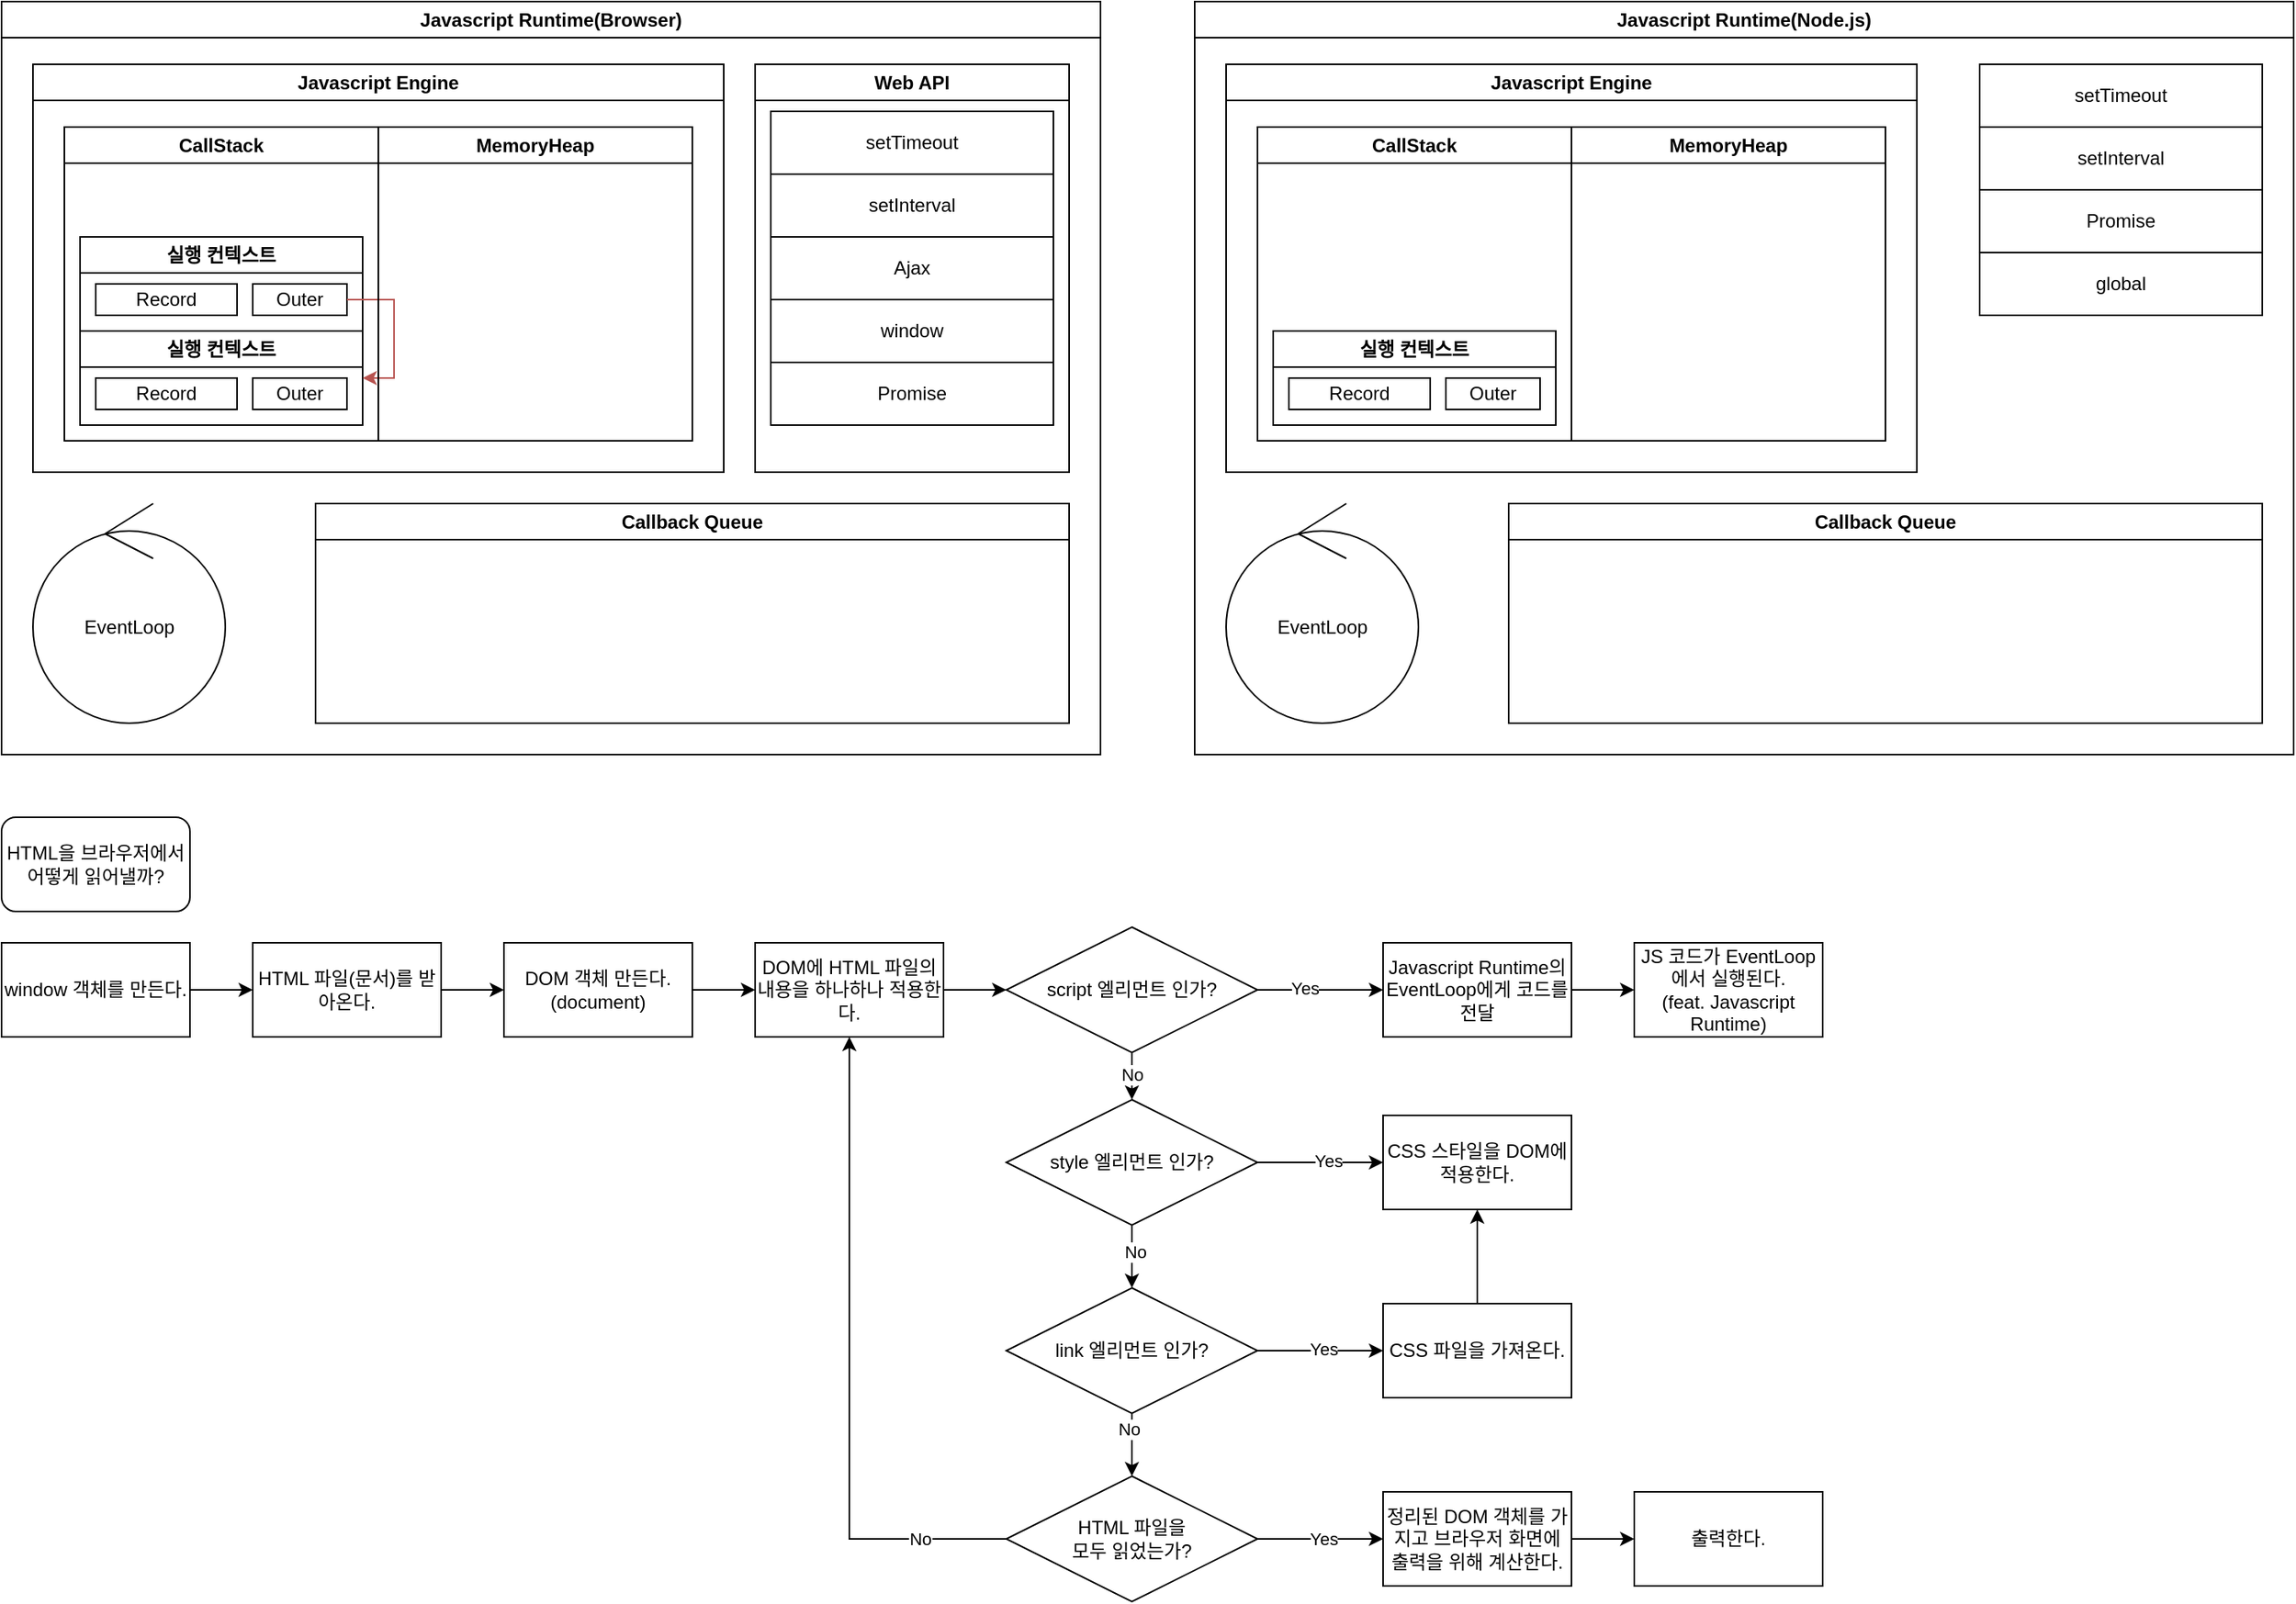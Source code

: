 <mxfile version="24.0.7" type="device">
  <diagram name="페이지-1" id="zqPWFbdZQOUQoietvD4P">
    <mxGraphModel dx="819" dy="446" grid="1" gridSize="10" guides="1" tooltips="1" connect="1" arrows="1" fold="1" page="1" pageScale="1" pageWidth="827" pageHeight="1169" math="0" shadow="0">
      <root>
        <mxCell id="0" />
        <mxCell id="1" parent="0" />
        <mxCell id="3Y0hawDN6cxX8ptMpRJB-1" value="Javascript Runtime(Browser)" style="swimlane;whiteSpace=wrap;html=1;" vertex="1" parent="1">
          <mxGeometry x="40" y="40" width="700" height="480" as="geometry" />
        </mxCell>
        <mxCell id="3Y0hawDN6cxX8ptMpRJB-2" value="Javascript Engine" style="swimlane;whiteSpace=wrap;html=1;" vertex="1" parent="3Y0hawDN6cxX8ptMpRJB-1">
          <mxGeometry x="20" y="40" width="440" height="260" as="geometry" />
        </mxCell>
        <mxCell id="3Y0hawDN6cxX8ptMpRJB-3" value="CallStack" style="swimlane;whiteSpace=wrap;html=1;" vertex="1" parent="3Y0hawDN6cxX8ptMpRJB-2">
          <mxGeometry x="20" y="40" width="200" height="200" as="geometry" />
        </mxCell>
        <mxCell id="3Y0hawDN6cxX8ptMpRJB-69" value="실행 컨텍스트" style="swimlane;whiteSpace=wrap;html=1;" vertex="1" parent="3Y0hawDN6cxX8ptMpRJB-3">
          <mxGeometry x="10" y="130" width="180" height="60" as="geometry" />
        </mxCell>
        <mxCell id="3Y0hawDN6cxX8ptMpRJB-70" value="Record" style="rounded=0;whiteSpace=wrap;html=1;" vertex="1" parent="3Y0hawDN6cxX8ptMpRJB-69">
          <mxGeometry x="10" y="30" width="90" height="20" as="geometry" />
        </mxCell>
        <mxCell id="3Y0hawDN6cxX8ptMpRJB-71" value="Outer" style="rounded=0;whiteSpace=wrap;html=1;" vertex="1" parent="3Y0hawDN6cxX8ptMpRJB-69">
          <mxGeometry x="110" y="30" width="60" height="20" as="geometry" />
        </mxCell>
        <mxCell id="3Y0hawDN6cxX8ptMpRJB-72" value="실행 컨텍스트" style="swimlane;whiteSpace=wrap;html=1;" vertex="1" parent="3Y0hawDN6cxX8ptMpRJB-3">
          <mxGeometry x="10" y="70" width="180" height="60" as="geometry" />
        </mxCell>
        <mxCell id="3Y0hawDN6cxX8ptMpRJB-73" value="Record" style="rounded=0;whiteSpace=wrap;html=1;" vertex="1" parent="3Y0hawDN6cxX8ptMpRJB-72">
          <mxGeometry x="10" y="30" width="90" height="20" as="geometry" />
        </mxCell>
        <mxCell id="3Y0hawDN6cxX8ptMpRJB-74" value="Outer" style="rounded=0;whiteSpace=wrap;html=1;" vertex="1" parent="3Y0hawDN6cxX8ptMpRJB-72">
          <mxGeometry x="110" y="30" width="60" height="20" as="geometry" />
        </mxCell>
        <mxCell id="3Y0hawDN6cxX8ptMpRJB-75" style="edgeStyle=orthogonalEdgeStyle;rounded=0;orthogonalLoop=1;jettySize=auto;html=1;exitX=1;exitY=0.5;exitDx=0;exitDy=0;entryX=1;entryY=0.5;entryDx=0;entryDy=0;fillColor=#f8cecc;strokeColor=#b85450;" edge="1" parent="3Y0hawDN6cxX8ptMpRJB-3" source="3Y0hawDN6cxX8ptMpRJB-74" target="3Y0hawDN6cxX8ptMpRJB-69">
          <mxGeometry relative="1" as="geometry">
            <Array as="points">
              <mxPoint x="210" y="110" />
              <mxPoint x="210" y="160" />
            </Array>
          </mxGeometry>
        </mxCell>
        <mxCell id="3Y0hawDN6cxX8ptMpRJB-4" value="MemoryHeap" style="swimlane;whiteSpace=wrap;html=1;" vertex="1" parent="3Y0hawDN6cxX8ptMpRJB-2">
          <mxGeometry x="220" y="40" width="200" height="200" as="geometry" />
        </mxCell>
        <mxCell id="3Y0hawDN6cxX8ptMpRJB-5" value="Web API" style="swimlane;whiteSpace=wrap;html=1;" vertex="1" parent="3Y0hawDN6cxX8ptMpRJB-1">
          <mxGeometry x="480" y="40" width="200" height="260" as="geometry" />
        </mxCell>
        <mxCell id="3Y0hawDN6cxX8ptMpRJB-54" value="setTimeout" style="rounded=0;whiteSpace=wrap;html=1;" vertex="1" parent="3Y0hawDN6cxX8ptMpRJB-5">
          <mxGeometry x="10" y="30" width="180" height="40" as="geometry" />
        </mxCell>
        <mxCell id="3Y0hawDN6cxX8ptMpRJB-55" value="setInterval" style="rounded=0;whiteSpace=wrap;html=1;" vertex="1" parent="3Y0hawDN6cxX8ptMpRJB-5">
          <mxGeometry x="10" y="70" width="180" height="40" as="geometry" />
        </mxCell>
        <mxCell id="3Y0hawDN6cxX8ptMpRJB-65" value="Ajax" style="rounded=0;whiteSpace=wrap;html=1;" vertex="1" parent="3Y0hawDN6cxX8ptMpRJB-5">
          <mxGeometry x="10" y="110" width="180" height="40" as="geometry" />
        </mxCell>
        <mxCell id="3Y0hawDN6cxX8ptMpRJB-66" value="window" style="rounded=0;whiteSpace=wrap;html=1;" vertex="1" parent="3Y0hawDN6cxX8ptMpRJB-5">
          <mxGeometry x="10" y="150" width="180" height="40" as="geometry" />
        </mxCell>
        <mxCell id="3Y0hawDN6cxX8ptMpRJB-67" value="Promise" style="rounded=0;whiteSpace=wrap;html=1;" vertex="1" parent="3Y0hawDN6cxX8ptMpRJB-5">
          <mxGeometry x="10" y="190" width="180" height="40" as="geometry" />
        </mxCell>
        <mxCell id="3Y0hawDN6cxX8ptMpRJB-7" value="Callback Queue" style="swimlane;whiteSpace=wrap;html=1;" vertex="1" parent="3Y0hawDN6cxX8ptMpRJB-1">
          <mxGeometry x="200" y="320" width="480" height="140" as="geometry" />
        </mxCell>
        <mxCell id="3Y0hawDN6cxX8ptMpRJB-9" value="EventLoop" style="ellipse;shape=umlControl;whiteSpace=wrap;html=1;" vertex="1" parent="3Y0hawDN6cxX8ptMpRJB-1">
          <mxGeometry x="20" y="320" width="122.5" height="140" as="geometry" />
        </mxCell>
        <mxCell id="3Y0hawDN6cxX8ptMpRJB-11" value="HTML을 브라우저에서 어떻게 읽어낼까?" style="rounded=1;whiteSpace=wrap;html=1;" vertex="1" parent="1">
          <mxGeometry x="40" y="560" width="120" height="60" as="geometry" />
        </mxCell>
        <mxCell id="3Y0hawDN6cxX8ptMpRJB-14" style="edgeStyle=orthogonalEdgeStyle;rounded=0;orthogonalLoop=1;jettySize=auto;html=1;entryX=0;entryY=0.5;entryDx=0;entryDy=0;" edge="1" parent="1" source="3Y0hawDN6cxX8ptMpRJB-12" target="3Y0hawDN6cxX8ptMpRJB-13">
          <mxGeometry relative="1" as="geometry" />
        </mxCell>
        <mxCell id="3Y0hawDN6cxX8ptMpRJB-12" value="HTML 파일(문서)를 받아온다." style="rounded=0;whiteSpace=wrap;html=1;" vertex="1" parent="1">
          <mxGeometry x="200" y="640" width="120" height="60" as="geometry" />
        </mxCell>
        <mxCell id="3Y0hawDN6cxX8ptMpRJB-18" style="edgeStyle=orthogonalEdgeStyle;rounded=0;orthogonalLoop=1;jettySize=auto;html=1;entryX=0;entryY=0.5;entryDx=0;entryDy=0;" edge="1" parent="1" source="3Y0hawDN6cxX8ptMpRJB-13" target="3Y0hawDN6cxX8ptMpRJB-17">
          <mxGeometry relative="1" as="geometry" />
        </mxCell>
        <mxCell id="3Y0hawDN6cxX8ptMpRJB-13" value="DOM 객체 만든다.(document)" style="rounded=0;whiteSpace=wrap;html=1;" vertex="1" parent="1">
          <mxGeometry x="360" y="640" width="120" height="60" as="geometry" />
        </mxCell>
        <mxCell id="3Y0hawDN6cxX8ptMpRJB-16" style="edgeStyle=orthogonalEdgeStyle;rounded=0;orthogonalLoop=1;jettySize=auto;html=1;entryX=0;entryY=0.5;entryDx=0;entryDy=0;" edge="1" parent="1" source="3Y0hawDN6cxX8ptMpRJB-15" target="3Y0hawDN6cxX8ptMpRJB-12">
          <mxGeometry relative="1" as="geometry" />
        </mxCell>
        <mxCell id="3Y0hawDN6cxX8ptMpRJB-15" value="window 객체를 만든다." style="rounded=0;whiteSpace=wrap;html=1;" vertex="1" parent="1">
          <mxGeometry x="40" y="640" width="120" height="60" as="geometry" />
        </mxCell>
        <mxCell id="3Y0hawDN6cxX8ptMpRJB-21" style="edgeStyle=orthogonalEdgeStyle;rounded=0;orthogonalLoop=1;jettySize=auto;html=1;exitX=1;exitY=0.5;exitDx=0;exitDy=0;entryX=0;entryY=0.5;entryDx=0;entryDy=0;" edge="1" parent="1" source="3Y0hawDN6cxX8ptMpRJB-17" target="3Y0hawDN6cxX8ptMpRJB-20">
          <mxGeometry relative="1" as="geometry" />
        </mxCell>
        <mxCell id="3Y0hawDN6cxX8ptMpRJB-17" value="DOM에 HTML 파일의 내용을 하나하나 적용한다." style="rounded=0;whiteSpace=wrap;html=1;" vertex="1" parent="1">
          <mxGeometry x="520" y="640" width="120" height="60" as="geometry" />
        </mxCell>
        <mxCell id="3Y0hawDN6cxX8ptMpRJB-22" style="edgeStyle=orthogonalEdgeStyle;rounded=0;orthogonalLoop=1;jettySize=auto;html=1;exitX=0.5;exitY=1;exitDx=0;exitDy=0;entryX=0.5;entryY=0;entryDx=0;entryDy=0;" edge="1" parent="1" source="3Y0hawDN6cxX8ptMpRJB-20" target="3Y0hawDN6cxX8ptMpRJB-27">
          <mxGeometry relative="1" as="geometry" />
        </mxCell>
        <mxCell id="3Y0hawDN6cxX8ptMpRJB-23" value="No" style="edgeLabel;html=1;align=center;verticalAlign=middle;resizable=0;points=[];" vertex="1" connectable="0" parent="3Y0hawDN6cxX8ptMpRJB-22">
          <mxGeometry x="-0.061" relative="1" as="geometry">
            <mxPoint as="offset" />
          </mxGeometry>
        </mxCell>
        <mxCell id="3Y0hawDN6cxX8ptMpRJB-25" style="edgeStyle=orthogonalEdgeStyle;rounded=0;orthogonalLoop=1;jettySize=auto;html=1;exitX=1;exitY=0.5;exitDx=0;exitDy=0;entryX=0;entryY=0.5;entryDx=0;entryDy=0;" edge="1" parent="1" source="3Y0hawDN6cxX8ptMpRJB-20" target="3Y0hawDN6cxX8ptMpRJB-24">
          <mxGeometry relative="1" as="geometry" />
        </mxCell>
        <mxCell id="3Y0hawDN6cxX8ptMpRJB-26" value="Yes" style="edgeLabel;html=1;align=center;verticalAlign=middle;resizable=0;points=[];" vertex="1" connectable="0" parent="3Y0hawDN6cxX8ptMpRJB-25">
          <mxGeometry x="-0.26" y="1" relative="1" as="geometry">
            <mxPoint as="offset" />
          </mxGeometry>
        </mxCell>
        <mxCell id="3Y0hawDN6cxX8ptMpRJB-20" value="script 엘리먼트 인가?" style="rhombus;whiteSpace=wrap;html=1;" vertex="1" parent="1">
          <mxGeometry x="680" y="630" width="160" height="80" as="geometry" />
        </mxCell>
        <mxCell id="3Y0hawDN6cxX8ptMpRJB-42" style="edgeStyle=orthogonalEdgeStyle;rounded=0;orthogonalLoop=1;jettySize=auto;html=1;exitX=1;exitY=0.5;exitDx=0;exitDy=0;entryX=0;entryY=0.5;entryDx=0;entryDy=0;" edge="1" parent="1" source="3Y0hawDN6cxX8ptMpRJB-24" target="3Y0hawDN6cxX8ptMpRJB-41">
          <mxGeometry relative="1" as="geometry" />
        </mxCell>
        <mxCell id="3Y0hawDN6cxX8ptMpRJB-24" value="Javascript Runtime의 EventLoop에게 코드를 전달" style="rounded=0;whiteSpace=wrap;html=1;" vertex="1" parent="1">
          <mxGeometry x="920" y="640" width="120" height="60" as="geometry" />
        </mxCell>
        <mxCell id="3Y0hawDN6cxX8ptMpRJB-29" style="edgeStyle=orthogonalEdgeStyle;rounded=0;orthogonalLoop=1;jettySize=auto;html=1;exitX=0.5;exitY=1;exitDx=0;exitDy=0;entryX=0.5;entryY=0;entryDx=0;entryDy=0;" edge="1" parent="1" source="3Y0hawDN6cxX8ptMpRJB-27" target="3Y0hawDN6cxX8ptMpRJB-28">
          <mxGeometry relative="1" as="geometry" />
        </mxCell>
        <mxCell id="3Y0hawDN6cxX8ptMpRJB-30" value="No" style="edgeLabel;html=1;align=center;verticalAlign=middle;resizable=0;points=[];" vertex="1" connectable="0" parent="3Y0hawDN6cxX8ptMpRJB-29">
          <mxGeometry x="-0.169" y="2" relative="1" as="geometry">
            <mxPoint as="offset" />
          </mxGeometry>
        </mxCell>
        <mxCell id="3Y0hawDN6cxX8ptMpRJB-34" style="edgeStyle=orthogonalEdgeStyle;rounded=0;orthogonalLoop=1;jettySize=auto;html=1;exitX=1;exitY=0.5;exitDx=0;exitDy=0;entryX=0;entryY=0.5;entryDx=0;entryDy=0;" edge="1" parent="1" source="3Y0hawDN6cxX8ptMpRJB-27" target="3Y0hawDN6cxX8ptMpRJB-33">
          <mxGeometry relative="1" as="geometry" />
        </mxCell>
        <mxCell id="3Y0hawDN6cxX8ptMpRJB-35" value="Yes" style="edgeLabel;html=1;align=center;verticalAlign=middle;resizable=0;points=[];" vertex="1" connectable="0" parent="3Y0hawDN6cxX8ptMpRJB-34">
          <mxGeometry x="0.116" y="1" relative="1" as="geometry">
            <mxPoint as="offset" />
          </mxGeometry>
        </mxCell>
        <mxCell id="3Y0hawDN6cxX8ptMpRJB-27" value="style 엘리먼트 인가?" style="rhombus;whiteSpace=wrap;html=1;" vertex="1" parent="1">
          <mxGeometry x="680" y="740" width="160" height="80" as="geometry" />
        </mxCell>
        <mxCell id="3Y0hawDN6cxX8ptMpRJB-36" style="edgeStyle=orthogonalEdgeStyle;rounded=0;orthogonalLoop=1;jettySize=auto;html=1;exitX=1;exitY=0.5;exitDx=0;exitDy=0;entryX=0;entryY=0.5;entryDx=0;entryDy=0;" edge="1" parent="1" source="3Y0hawDN6cxX8ptMpRJB-28" target="3Y0hawDN6cxX8ptMpRJB-37">
          <mxGeometry relative="1" as="geometry">
            <mxPoint x="890" y="890" as="targetPoint" />
          </mxGeometry>
        </mxCell>
        <mxCell id="3Y0hawDN6cxX8ptMpRJB-39" value="Yes" style="edgeLabel;html=1;align=center;verticalAlign=middle;resizable=0;points=[];" vertex="1" connectable="0" parent="3Y0hawDN6cxX8ptMpRJB-36">
          <mxGeometry x="0.056" y="1" relative="1" as="geometry">
            <mxPoint as="offset" />
          </mxGeometry>
        </mxCell>
        <mxCell id="3Y0hawDN6cxX8ptMpRJB-45" style="edgeStyle=orthogonalEdgeStyle;rounded=0;orthogonalLoop=1;jettySize=auto;html=1;exitX=0.5;exitY=1;exitDx=0;exitDy=0;entryX=0.5;entryY=0;entryDx=0;entryDy=0;" edge="1" parent="1" source="3Y0hawDN6cxX8ptMpRJB-28" target="3Y0hawDN6cxX8ptMpRJB-44">
          <mxGeometry relative="1" as="geometry" />
        </mxCell>
        <mxCell id="3Y0hawDN6cxX8ptMpRJB-47" value="No" style="edgeLabel;html=1;align=center;verticalAlign=middle;resizable=0;points=[];" vertex="1" connectable="0" parent="3Y0hawDN6cxX8ptMpRJB-45">
          <mxGeometry x="-0.529" y="-2" relative="1" as="geometry">
            <mxPoint as="offset" />
          </mxGeometry>
        </mxCell>
        <mxCell id="3Y0hawDN6cxX8ptMpRJB-28" value="link 엘리먼트 인가?" style="rhombus;whiteSpace=wrap;html=1;" vertex="1" parent="1">
          <mxGeometry x="680" y="860" width="160" height="80" as="geometry" />
        </mxCell>
        <mxCell id="3Y0hawDN6cxX8ptMpRJB-33" value="CSS 스타일을 DOM에 적용한다." style="rounded=0;whiteSpace=wrap;html=1;" vertex="1" parent="1">
          <mxGeometry x="920" y="750" width="120" height="60" as="geometry" />
        </mxCell>
        <mxCell id="3Y0hawDN6cxX8ptMpRJB-38" style="edgeStyle=orthogonalEdgeStyle;rounded=0;orthogonalLoop=1;jettySize=auto;html=1;exitX=0.5;exitY=0;exitDx=0;exitDy=0;entryX=0.5;entryY=1;entryDx=0;entryDy=0;" edge="1" parent="1" source="3Y0hawDN6cxX8ptMpRJB-37" target="3Y0hawDN6cxX8ptMpRJB-33">
          <mxGeometry relative="1" as="geometry" />
        </mxCell>
        <mxCell id="3Y0hawDN6cxX8ptMpRJB-37" value="CSS 파일을 가져온다." style="rounded=0;whiteSpace=wrap;html=1;" vertex="1" parent="1">
          <mxGeometry x="920" y="870" width="120" height="60" as="geometry" />
        </mxCell>
        <mxCell id="3Y0hawDN6cxX8ptMpRJB-41" value="JS 코드가 EventLoop에서 실행된다.&lt;div&gt;(feat. Javascript Runtime)&lt;/div&gt;" style="rounded=0;whiteSpace=wrap;html=1;" vertex="1" parent="1">
          <mxGeometry x="1080" y="640" width="120" height="60" as="geometry" />
        </mxCell>
        <mxCell id="3Y0hawDN6cxX8ptMpRJB-46" style="edgeStyle=orthogonalEdgeStyle;rounded=0;orthogonalLoop=1;jettySize=auto;html=1;exitX=0;exitY=0.5;exitDx=0;exitDy=0;entryX=0.5;entryY=1;entryDx=0;entryDy=0;" edge="1" parent="1" source="3Y0hawDN6cxX8ptMpRJB-44" target="3Y0hawDN6cxX8ptMpRJB-17">
          <mxGeometry relative="1" as="geometry" />
        </mxCell>
        <mxCell id="3Y0hawDN6cxX8ptMpRJB-48" value="No" style="edgeLabel;html=1;align=center;verticalAlign=middle;resizable=0;points=[];" vertex="1" connectable="0" parent="3Y0hawDN6cxX8ptMpRJB-46">
          <mxGeometry x="-0.738" relative="1" as="geometry">
            <mxPoint as="offset" />
          </mxGeometry>
        </mxCell>
        <mxCell id="3Y0hawDN6cxX8ptMpRJB-50" style="edgeStyle=orthogonalEdgeStyle;rounded=0;orthogonalLoop=1;jettySize=auto;html=1;exitX=1;exitY=0.5;exitDx=0;exitDy=0;entryX=0;entryY=0.5;entryDx=0;entryDy=0;" edge="1" parent="1" source="3Y0hawDN6cxX8ptMpRJB-44" target="3Y0hawDN6cxX8ptMpRJB-49">
          <mxGeometry relative="1" as="geometry" />
        </mxCell>
        <mxCell id="3Y0hawDN6cxX8ptMpRJB-51" value="Yes" style="edgeLabel;html=1;align=center;verticalAlign=middle;resizable=0;points=[];" vertex="1" connectable="0" parent="3Y0hawDN6cxX8ptMpRJB-50">
          <mxGeometry x="0.039" relative="1" as="geometry">
            <mxPoint as="offset" />
          </mxGeometry>
        </mxCell>
        <mxCell id="3Y0hawDN6cxX8ptMpRJB-44" value="HTML 파일을&lt;div&gt;모두 읽었는가?&lt;/div&gt;" style="rhombus;whiteSpace=wrap;html=1;" vertex="1" parent="1">
          <mxGeometry x="680" y="980" width="160" height="80" as="geometry" />
        </mxCell>
        <mxCell id="3Y0hawDN6cxX8ptMpRJB-53" style="edgeStyle=orthogonalEdgeStyle;rounded=0;orthogonalLoop=1;jettySize=auto;html=1;exitX=1;exitY=0.5;exitDx=0;exitDy=0;entryX=0;entryY=0.5;entryDx=0;entryDy=0;" edge="1" parent="1" source="3Y0hawDN6cxX8ptMpRJB-49" target="3Y0hawDN6cxX8ptMpRJB-52">
          <mxGeometry relative="1" as="geometry" />
        </mxCell>
        <mxCell id="3Y0hawDN6cxX8ptMpRJB-49" value="정리된 DOM 객체를 가지고 브라우저 화면에 출력을 위해 계산한다." style="rounded=0;whiteSpace=wrap;html=1;" vertex="1" parent="1">
          <mxGeometry x="920" y="990" width="120" height="60" as="geometry" />
        </mxCell>
        <mxCell id="3Y0hawDN6cxX8ptMpRJB-52" value="출력한다." style="rounded=0;whiteSpace=wrap;html=1;" vertex="1" parent="1">
          <mxGeometry x="1080" y="990" width="120" height="60" as="geometry" />
        </mxCell>
        <mxCell id="3Y0hawDN6cxX8ptMpRJB-79" value="Javascript Runtime(Node.js)" style="swimlane;whiteSpace=wrap;html=1;" vertex="1" parent="1">
          <mxGeometry x="800" y="40" width="700" height="480" as="geometry" />
        </mxCell>
        <mxCell id="3Y0hawDN6cxX8ptMpRJB-80" value="Javascript Engine" style="swimlane;whiteSpace=wrap;html=1;" vertex="1" parent="3Y0hawDN6cxX8ptMpRJB-79">
          <mxGeometry x="20" y="40" width="440" height="260" as="geometry" />
        </mxCell>
        <mxCell id="3Y0hawDN6cxX8ptMpRJB-81" value="CallStack" style="swimlane;whiteSpace=wrap;html=1;" vertex="1" parent="3Y0hawDN6cxX8ptMpRJB-80">
          <mxGeometry x="20" y="40" width="200" height="200" as="geometry" />
        </mxCell>
        <mxCell id="3Y0hawDN6cxX8ptMpRJB-82" value="실행 컨텍스트" style="swimlane;whiteSpace=wrap;html=1;" vertex="1" parent="3Y0hawDN6cxX8ptMpRJB-81">
          <mxGeometry x="10" y="130" width="180" height="60" as="geometry" />
        </mxCell>
        <mxCell id="3Y0hawDN6cxX8ptMpRJB-83" value="Record" style="rounded=0;whiteSpace=wrap;html=1;" vertex="1" parent="3Y0hawDN6cxX8ptMpRJB-82">
          <mxGeometry x="10" y="30" width="90" height="20" as="geometry" />
        </mxCell>
        <mxCell id="3Y0hawDN6cxX8ptMpRJB-84" value="Outer" style="rounded=0;whiteSpace=wrap;html=1;" vertex="1" parent="3Y0hawDN6cxX8ptMpRJB-82">
          <mxGeometry x="110" y="30" width="60" height="20" as="geometry" />
        </mxCell>
        <mxCell id="3Y0hawDN6cxX8ptMpRJB-89" value="MemoryHeap" style="swimlane;whiteSpace=wrap;html=1;" vertex="1" parent="3Y0hawDN6cxX8ptMpRJB-80">
          <mxGeometry x="220" y="40" width="200" height="200" as="geometry" />
        </mxCell>
        <mxCell id="3Y0hawDN6cxX8ptMpRJB-96" value="Callback Queue" style="swimlane;whiteSpace=wrap;html=1;" vertex="1" parent="3Y0hawDN6cxX8ptMpRJB-79">
          <mxGeometry x="200" y="320" width="480" height="140" as="geometry" />
        </mxCell>
        <mxCell id="3Y0hawDN6cxX8ptMpRJB-97" value="EventLoop" style="ellipse;shape=umlControl;whiteSpace=wrap;html=1;" vertex="1" parent="3Y0hawDN6cxX8ptMpRJB-79">
          <mxGeometry x="20" y="320" width="122.5" height="140" as="geometry" />
        </mxCell>
        <mxCell id="3Y0hawDN6cxX8ptMpRJB-98" value="setTimeout" style="rounded=0;whiteSpace=wrap;html=1;" vertex="1" parent="3Y0hawDN6cxX8ptMpRJB-79">
          <mxGeometry x="500" y="40" width="180" height="40" as="geometry" />
        </mxCell>
        <mxCell id="3Y0hawDN6cxX8ptMpRJB-99" value="setInterval" style="rounded=0;whiteSpace=wrap;html=1;" vertex="1" parent="3Y0hawDN6cxX8ptMpRJB-79">
          <mxGeometry x="500" y="80" width="180" height="40" as="geometry" />
        </mxCell>
        <mxCell id="3Y0hawDN6cxX8ptMpRJB-100" value="Promise" style="rounded=0;whiteSpace=wrap;html=1;" vertex="1" parent="3Y0hawDN6cxX8ptMpRJB-79">
          <mxGeometry x="500" y="120" width="180" height="40" as="geometry" />
        </mxCell>
        <mxCell id="3Y0hawDN6cxX8ptMpRJB-101" value="global" style="rounded=0;whiteSpace=wrap;html=1;" vertex="1" parent="3Y0hawDN6cxX8ptMpRJB-79">
          <mxGeometry x="500" y="160" width="180" height="40" as="geometry" />
        </mxCell>
      </root>
    </mxGraphModel>
  </diagram>
</mxfile>
